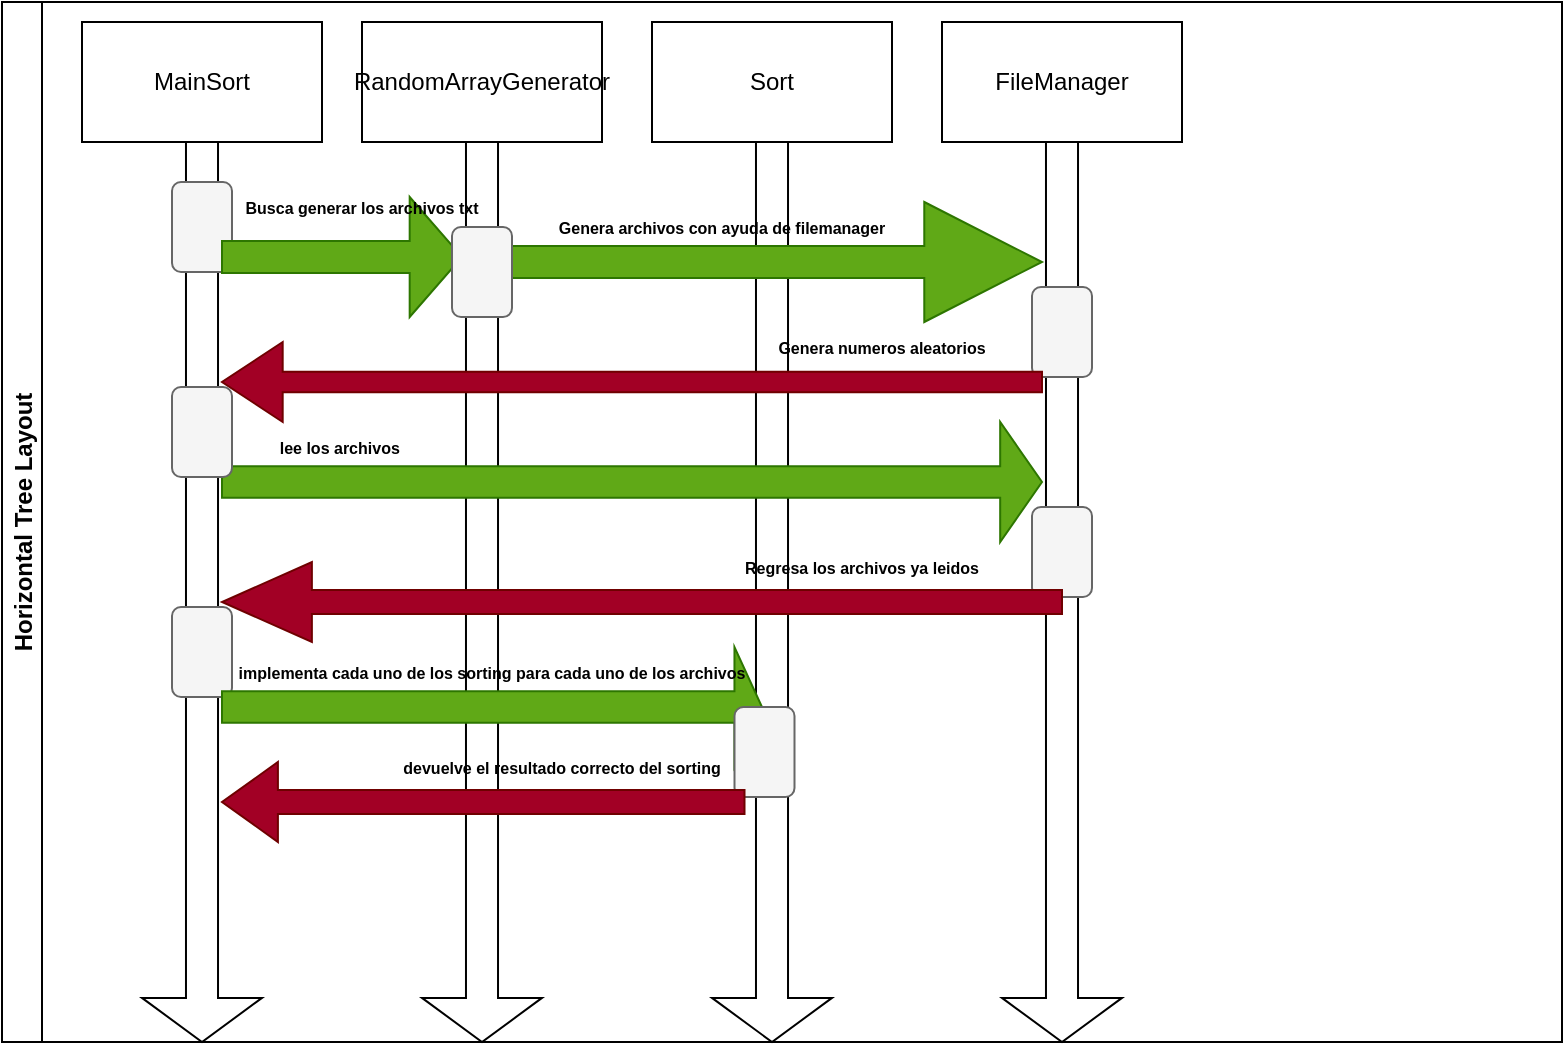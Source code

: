 <mxfile>
    <diagram id="xWiQzCHYZb6G1rvWM26q" name="Page-1">
        <mxGraphModel dx="695" dy="458" grid="1" gridSize="10" guides="1" tooltips="1" connect="1" arrows="1" fold="1" page="1" pageScale="1" pageWidth="850" pageHeight="1100" math="0" shadow="0">
            <root>
                <mxCell id="0"/>
                <mxCell id="1" parent="0"/>
                <mxCell id="2" value="Horizontal Tree Layout" style="swimlane;startSize=20;horizontal=0;childLayout=treeLayout;horizontalTree=1;resizable=1;containerType=tree;fontSize=12;movable=1;rotatable=1;deletable=1;editable=1;connectable=1;" vertex="1" parent="1">
                    <mxGeometry x="40" y="40" width="780" height="520" as="geometry"/>
                </mxCell>
                <UserObject label="MainSort" treeRoot="1" id="8">
                    <mxCell style="whiteSpace=wrap;html=1;align=center;treeFolding=1;treeMoving=1;newEdgeStyle={&quot;edgeStyle&quot;:&quot;elbowEdgeStyle&quot;,&quot;startArrow&quot;:&quot;none&quot;,&quot;endArrow&quot;:&quot;none&quot;};" vertex="1" parent="2">
                        <mxGeometry x="40" y="10" width="120" height="60" as="geometry"/>
                    </mxCell>
                </UserObject>
                <mxCell id="9" value="" style="shape=singleArrow;direction=south;whiteSpace=wrap;html=1;arrowWidth=0.267;arrowSize=0.049;" vertex="1" parent="2">
                    <mxGeometry x="70" y="70" width="60" height="450" as="geometry"/>
                </mxCell>
                <UserObject label="RandomArrayGenerator" treeRoot="1" id="10">
                    <mxCell style="whiteSpace=wrap;html=1;align=center;treeFolding=1;treeMoving=1;newEdgeStyle={&quot;edgeStyle&quot;:&quot;elbowEdgeStyle&quot;,&quot;startArrow&quot;:&quot;none&quot;,&quot;endArrow&quot;:&quot;none&quot;};" vertex="1" parent="2">
                        <mxGeometry x="180" y="10" width="120" height="60" as="geometry"/>
                    </mxCell>
                </UserObject>
                <mxCell id="11" value="" style="shape=singleArrow;direction=south;whiteSpace=wrap;html=1;arrowWidth=0.267;arrowSize=0.049;" vertex="1" parent="2">
                    <mxGeometry x="210" y="70" width="60" height="450" as="geometry"/>
                </mxCell>
                <UserObject label="Sort" treeRoot="1" id="12">
                    <mxCell style="whiteSpace=wrap;html=1;align=center;treeFolding=1;treeMoving=1;newEdgeStyle={&quot;edgeStyle&quot;:&quot;elbowEdgeStyle&quot;,&quot;startArrow&quot;:&quot;none&quot;,&quot;endArrow&quot;:&quot;none&quot;};" vertex="1" parent="2">
                        <mxGeometry x="325" y="10" width="120" height="60" as="geometry"/>
                    </mxCell>
                </UserObject>
                <mxCell id="13" value="" style="shape=singleArrow;direction=south;whiteSpace=wrap;html=1;arrowWidth=0.267;arrowSize=0.049;" vertex="1" parent="2">
                    <mxGeometry x="355" y="70" width="60" height="450" as="geometry"/>
                </mxCell>
                <UserObject label="FileManager" treeRoot="1" id="14">
                    <mxCell style="whiteSpace=wrap;html=1;align=center;treeFolding=1;treeMoving=1;newEdgeStyle={&quot;edgeStyle&quot;:&quot;elbowEdgeStyle&quot;,&quot;startArrow&quot;:&quot;none&quot;,&quot;endArrow&quot;:&quot;none&quot;};" vertex="1" parent="2">
                        <mxGeometry x="470" y="10" width="120" height="60" as="geometry"/>
                    </mxCell>
                </UserObject>
                <mxCell id="15" value="" style="shape=singleArrow;direction=south;whiteSpace=wrap;html=1;arrowWidth=0.267;arrowSize=0.049;" vertex="1" parent="2">
                    <mxGeometry x="500" y="70" width="60" height="450" as="geometry"/>
                </mxCell>
                <mxCell id="16" value="" style="rounded=1;whiteSpace=wrap;html=1;rotation=-90;fillColor=#f5f5f5;fontColor=#333333;strokeColor=#666666;" vertex="1" parent="2">
                    <mxGeometry x="77.5" y="97.5" width="45" height="30" as="geometry"/>
                </mxCell>
                <mxCell id="17" value="" style="shape=singleArrow;whiteSpace=wrap;html=1;arrowWidth=0.267;arrowSize=0.218;fillColor=#60a917;fontColor=#ffffff;strokeColor=#2D7600;" vertex="1" parent="2">
                    <mxGeometry x="110" y="97.5" width="120" height="60" as="geometry"/>
                </mxCell>
                <mxCell id="18" value="Busca generar los archivos txt" style="text;align=center;fontStyle=1;verticalAlign=middle;spacingLeft=3;spacingRight=3;strokeColor=none;rotatable=0;points=[[0,0.5],[1,0.5]];portConstraint=eastwest;fontSize=8;" vertex="1" parent="2">
                    <mxGeometry x="140" y="90" width="80" height="26" as="geometry"/>
                </mxCell>
                <mxCell id="21" value="" style="rounded=1;whiteSpace=wrap;html=1;rotation=-90;fillColor=#f5f5f5;fontColor=#333333;strokeColor=#666666;" vertex="1" parent="2">
                    <mxGeometry x="507.5" y="150" width="45" height="30" as="geometry"/>
                </mxCell>
                <mxCell id="23" value="" style="shape=singleArrow;direction=west;whiteSpace=wrap;html=1;fontSize=8;arrowWidth=0.257;arrowSize=0.074;fillColor=#a20025;fontColor=#ffffff;strokeColor=#6F0000;" vertex="1" parent="2">
                    <mxGeometry x="110" y="170" width="410" height="40" as="geometry"/>
                </mxCell>
                <mxCell id="24" value="Genera numeros aleatorios" style="text;align=center;fontStyle=1;verticalAlign=middle;spacingLeft=3;spacingRight=3;strokeColor=none;rotatable=0;points=[[0,0.5],[1,0.5]];portConstraint=eastwest;fontSize=8;" vertex="1" parent="2">
                    <mxGeometry x="400" y="160" width="80" height="26" as="geometry"/>
                </mxCell>
                <mxCell id="25" value="" style="shape=singleArrow;whiteSpace=wrap;html=1;arrowWidth=0.262;arrowSize=0.051;fillColor=#60a917;fontColor=#ffffff;strokeColor=#2D7600;" vertex="1" parent="2">
                    <mxGeometry x="110" y="210" width="410" height="60" as="geometry"/>
                </mxCell>
                <mxCell id="26" value="" style="rounded=1;whiteSpace=wrap;html=1;rotation=-90;fillColor=#f5f5f5;fontColor=#333333;strokeColor=#666666;" vertex="1" parent="2">
                    <mxGeometry x="77.5" y="200" width="45" height="30" as="geometry"/>
                </mxCell>
                <mxCell id="27" value="lee los archivos " style="text;align=center;fontStyle=1;verticalAlign=middle;spacingLeft=3;spacingRight=3;strokeColor=none;rotatable=0;points=[[0,0.5],[1,0.5]];portConstraint=eastwest;fontSize=8;" vertex="1" parent="2">
                    <mxGeometry x="127.5" y="210" width="85" height="26" as="geometry"/>
                </mxCell>
                <mxCell id="28" value="" style="rounded=1;whiteSpace=wrap;html=1;rotation=-90;fillColor=#f5f5f5;fontColor=#333333;strokeColor=#666666;" vertex="1" parent="2">
                    <mxGeometry x="507.5" y="260" width="45" height="30" as="geometry"/>
                </mxCell>
                <mxCell id="29" value="" style="shape=singleArrow;direction=west;whiteSpace=wrap;html=1;fontSize=8;arrowWidth=0.297;arrowSize=0.107;fillColor=#a20025;fontColor=#ffffff;strokeColor=#6F0000;" vertex="1" parent="2">
                    <mxGeometry x="110" y="280" width="420" height="40" as="geometry"/>
                </mxCell>
                <mxCell id="30" value="Regresa los archivos ya leidos" style="text;align=center;fontStyle=1;verticalAlign=middle;spacingLeft=3;spacingRight=3;strokeColor=none;rotatable=0;points=[[0,0.5],[1,0.5]];portConstraint=eastwest;fontSize=8;" vertex="1" parent="2">
                    <mxGeometry x="390" y="270" width="80" height="26" as="geometry"/>
                </mxCell>
                <mxCell id="31" value="" style="rounded=1;whiteSpace=wrap;html=1;rotation=-90;fillColor=#f5f5f5;fontColor=#333333;strokeColor=#666666;" vertex="1" parent="2">
                    <mxGeometry x="77.5" y="310" width="45" height="30" as="geometry"/>
                </mxCell>
                <mxCell id="32" value="" style="shape=singleArrow;whiteSpace=wrap;html=1;arrowWidth=0.262;arrowSize=0.051;fillColor=#60a917;fontColor=#ffffff;strokeColor=#2D7600;" vertex="1" parent="2">
                    <mxGeometry x="110" y="322.5" width="270" height="60" as="geometry"/>
                </mxCell>
                <mxCell id="33" value="implementa cada uno de los sorting para cada uno de los archivos" style="text;align=center;fontStyle=1;verticalAlign=middle;spacingLeft=3;spacingRight=3;strokeColor=none;rotatable=0;points=[[0,0.5],[1,0.5]];portConstraint=eastwest;fontSize=8;" vertex="1" parent="2">
                    <mxGeometry x="205" y="322.5" width="80" height="26" as="geometry"/>
                </mxCell>
                <mxCell id="38" value="" style="rounded=1;whiteSpace=wrap;html=1;rotation=-90;fillColor=#f5f5f5;fontColor=#333333;strokeColor=#666666;" vertex="1" parent="2">
                    <mxGeometry x="358.75" y="360" width="45" height="30" as="geometry"/>
                </mxCell>
                <mxCell id="39" value="" style="shape=singleArrow;direction=west;whiteSpace=wrap;html=1;fontSize=8;arrowWidth=0.297;arrowSize=0.107;fillColor=#a20025;fontColor=#ffffff;strokeColor=#6F0000;" vertex="1" parent="2">
                    <mxGeometry x="110" y="380" width="261.25" height="40" as="geometry"/>
                </mxCell>
                <mxCell id="40" value="devuelve el resultado correcto del sorting" style="text;align=center;fontStyle=1;verticalAlign=middle;spacingLeft=3;spacingRight=3;strokeColor=none;rotatable=0;points=[[0,0.5],[1,0.5]];portConstraint=eastwest;fontSize=8;" vertex="1" parent="2">
                    <mxGeometry x="240" y="370" width="80" height="26" as="geometry"/>
                </mxCell>
                <mxCell id="41" value="" style="shape=singleArrow;whiteSpace=wrap;html=1;arrowWidth=0.267;arrowSize=0.218;fillColor=#60a917;fontColor=#ffffff;strokeColor=#2D7600;" vertex="1" parent="2">
                    <mxGeometry x="250" y="100" width="270" height="60" as="geometry"/>
                </mxCell>
                <mxCell id="42" value="" style="rounded=1;whiteSpace=wrap;html=1;rotation=-90;fillColor=#f5f5f5;fontColor=#333333;strokeColor=#666666;" vertex="1" parent="2">
                    <mxGeometry x="217.5" y="120" width="45" height="30" as="geometry"/>
                </mxCell>
                <mxCell id="43" value="Genera archivos con ayuda de filemanager" style="text;align=center;fontStyle=1;verticalAlign=middle;spacingLeft=3;spacingRight=3;strokeColor=none;rotatable=0;points=[[0,0.5],[1,0.5]];portConstraint=eastwest;fontSize=8;" vertex="1" parent="2">
                    <mxGeometry x="320" y="100" width="80" height="26" as="geometry"/>
                </mxCell>
            </root>
        </mxGraphModel>
    </diagram>
</mxfile>